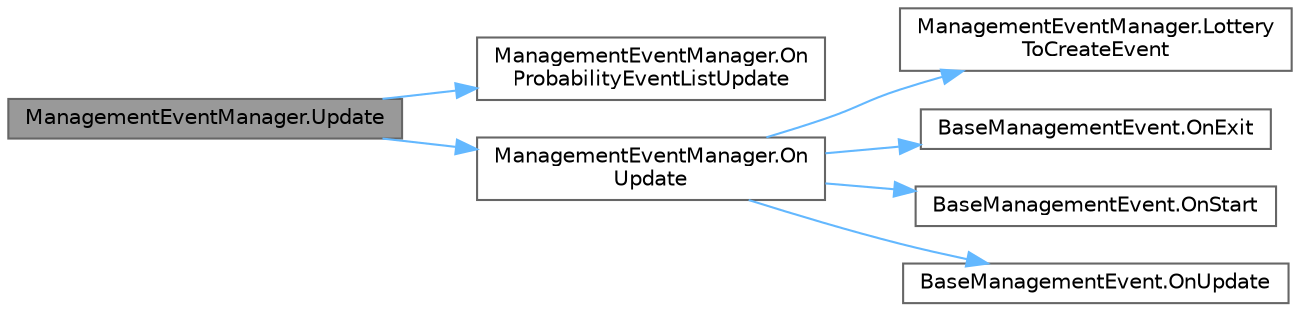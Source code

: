digraph "ManagementEventManager.Update"
{
 // LATEX_PDF_SIZE
  bgcolor="transparent";
  edge [fontname=Helvetica,fontsize=10,labelfontname=Helvetica,labelfontsize=10];
  node [fontname=Helvetica,fontsize=10,shape=box,height=0.2,width=0.4];
  rankdir="LR";
  Node1 [id="Node000001",label="ManagementEventManager.Update",height=0.2,width=0.4,color="gray40", fillcolor="grey60", style="filled", fontcolor="black",tooltip=" "];
  Node1 -> Node2 [id="edge7_Node000001_Node000002",color="steelblue1",style="solid",tooltip=" "];
  Node2 [id="Node000002",label="ManagementEventManager.On\lProbabilityEventListUpdate",height=0.2,width=0.4,color="grey40", fillcolor="white", style="filled",URL="$class_management_event_manager.html#a483e680f23511506f7a35ae849b282f3",tooltip=" "];
  Node1 -> Node3 [id="edge8_Node000001_Node000003",color="steelblue1",style="solid",tooltip=" "];
  Node3 [id="Node000003",label="ManagementEventManager.On\lUpdate",height=0.2,width=0.4,color="grey40", fillcolor="white", style="filled",URL="$class_management_event_manager.html#a23f1bd1a4dae87b672518c2608fc82dc",tooltip=" "];
  Node3 -> Node4 [id="edge9_Node000003_Node000004",color="steelblue1",style="solid",tooltip=" "];
  Node4 [id="Node000004",label="ManagementEventManager.Lottery\lToCreateEvent",height=0.2,width=0.4,color="grey40", fillcolor="white", style="filled",URL="$class_management_event_manager.html#a3700e9d3f69bec7c9e66dc9d20f68aac",tooltip=" "];
  Node3 -> Node5 [id="edge10_Node000003_Node000005",color="steelblue1",style="solid",tooltip=" "];
  Node5 [id="Node000005",label="BaseManagementEvent.OnExit",height=0.2,width=0.4,color="grey40", fillcolor="white", style="filled",URL="$class_base_management_event.html#a65ce363f68367e960a5e96256485e959",tooltip=" "];
  Node3 -> Node6 [id="edge11_Node000003_Node000006",color="steelblue1",style="solid",tooltip=" "];
  Node6 [id="Node000006",label="BaseManagementEvent.OnStart",height=0.2,width=0.4,color="grey40", fillcolor="white", style="filled",URL="$class_base_management_event.html#a8bc6e5f52467ea34617a687ff5f1e660",tooltip=" "];
  Node3 -> Node7 [id="edge12_Node000003_Node000007",color="steelblue1",style="solid",tooltip=" "];
  Node7 [id="Node000007",label="BaseManagementEvent.OnUpdate",height=0.2,width=0.4,color="grey40", fillcolor="white", style="filled",URL="$class_base_management_event.html#ae99b77f2df91268543183fc5db54cd20",tooltip=" "];
}
